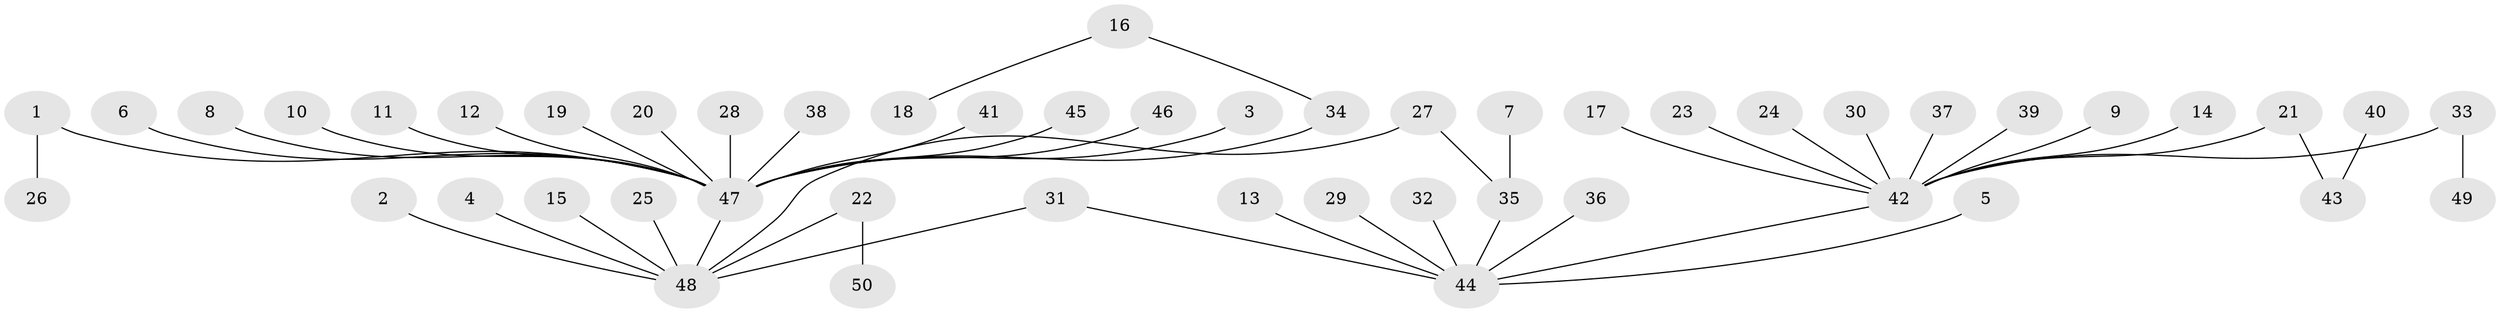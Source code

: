// original degree distribution, {2: 0.13414634146341464, 18: 0.012195121951219513, 10: 0.024390243902439025, 4: 0.036585365853658534, 3: 0.08536585365853659, 1: 0.6829268292682927, 5: 0.012195121951219513, 12: 0.012195121951219513}
// Generated by graph-tools (version 1.1) at 2025/36/03/04/25 23:36:42]
// undirected, 50 vertices, 50 edges
graph export_dot {
  node [color=gray90,style=filled];
  1;
  2;
  3;
  4;
  5;
  6;
  7;
  8;
  9;
  10;
  11;
  12;
  13;
  14;
  15;
  16;
  17;
  18;
  19;
  20;
  21;
  22;
  23;
  24;
  25;
  26;
  27;
  28;
  29;
  30;
  31;
  32;
  33;
  34;
  35;
  36;
  37;
  38;
  39;
  40;
  41;
  42;
  43;
  44;
  45;
  46;
  47;
  48;
  49;
  50;
  1 -- 26 [weight=1.0];
  1 -- 47 [weight=1.0];
  2 -- 48 [weight=1.0];
  3 -- 47 [weight=1.0];
  4 -- 48 [weight=1.0];
  5 -- 44 [weight=1.0];
  6 -- 47 [weight=1.0];
  7 -- 35 [weight=1.0];
  8 -- 47 [weight=1.0];
  9 -- 42 [weight=1.0];
  10 -- 47 [weight=1.0];
  11 -- 47 [weight=1.0];
  12 -- 47 [weight=1.0];
  13 -- 44 [weight=1.0];
  14 -- 42 [weight=1.0];
  15 -- 48 [weight=1.0];
  16 -- 18 [weight=1.0];
  16 -- 34 [weight=1.0];
  17 -- 42 [weight=1.0];
  19 -- 47 [weight=1.0];
  20 -- 47 [weight=1.0];
  21 -- 42 [weight=1.0];
  21 -- 43 [weight=1.0];
  22 -- 48 [weight=1.0];
  22 -- 50 [weight=1.0];
  23 -- 42 [weight=1.0];
  24 -- 42 [weight=1.0];
  25 -- 48 [weight=1.0];
  27 -- 35 [weight=1.0];
  27 -- 48 [weight=1.0];
  28 -- 47 [weight=1.0];
  29 -- 44 [weight=1.0];
  30 -- 42 [weight=1.0];
  31 -- 44 [weight=1.0];
  31 -- 48 [weight=1.0];
  32 -- 44 [weight=1.0];
  33 -- 42 [weight=1.0];
  33 -- 49 [weight=1.0];
  34 -- 47 [weight=1.0];
  35 -- 44 [weight=1.0];
  36 -- 44 [weight=1.0];
  37 -- 42 [weight=1.0];
  38 -- 47 [weight=1.0];
  39 -- 42 [weight=1.0];
  40 -- 43 [weight=1.0];
  41 -- 47 [weight=1.0];
  42 -- 44 [weight=1.0];
  45 -- 47 [weight=1.0];
  46 -- 47 [weight=1.0];
  47 -- 48 [weight=1.0];
}
